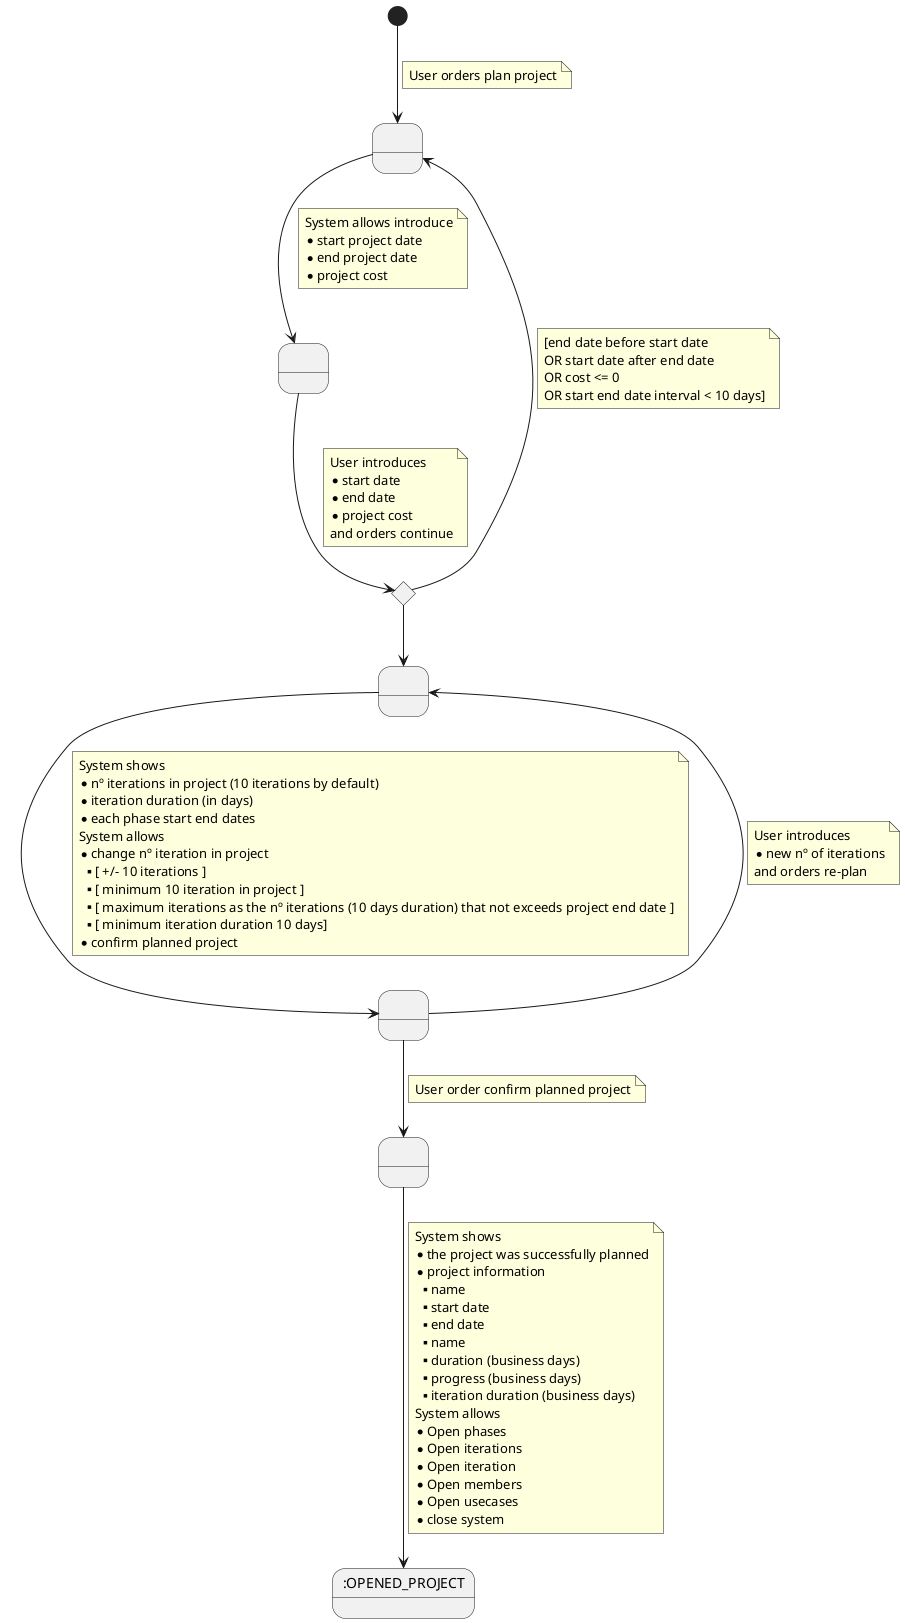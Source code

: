 @startuml

state 1 as " "
state 2 as " "
state 3 <<choice>>
state 4 as " "
state 5 as " "
state 6 as " "
state 7 as ":OPENED_PROJECT"

[*] --> 1
note on link
    User orders plan project
end note
1 --> 2
note on link
System allows introduce
* start project date
* end project date
* project cost
end note
2 --> 3
note on link
User introduces
* start date
* end date
* project cost
and orders continue
end note
3 --> 1
note on link
[end date before start date
OR start date after end date
OR cost <= 0
OR start end date interval < 10 days]
end note
3 --> 4
4 --> 5
note on link
System shows
* nº iterations in project (10 iterations by default)
* iteration duration (in days)
* each phase start end dates
System allows
* change nº iteration in project
**[ +/- 10 iterations ]
**[ minimum 10 iteration in project ]
**[ maximum iterations as the nº iterations (10 days duration) that not exceeds project end date ]
**[ minimum iteration duration 10 days]
* confirm planned project
end note
5 --> 4
note on link
User introduces
* new nº of iterations
and orders re-plan
end note
5 --> 6
note on link
User order confirm planned project
end note
6 --> 7
note on link
System shows
* the project was successfully planned
* project information
** name
** start date
** end date
** name
** duration (business days)
** progress (business days)
** iteration duration (business days)
System allows
* Open phases
* Open iterations
* Open iteration
* Open members
* Open usecases
* close system
end note
@enduml
